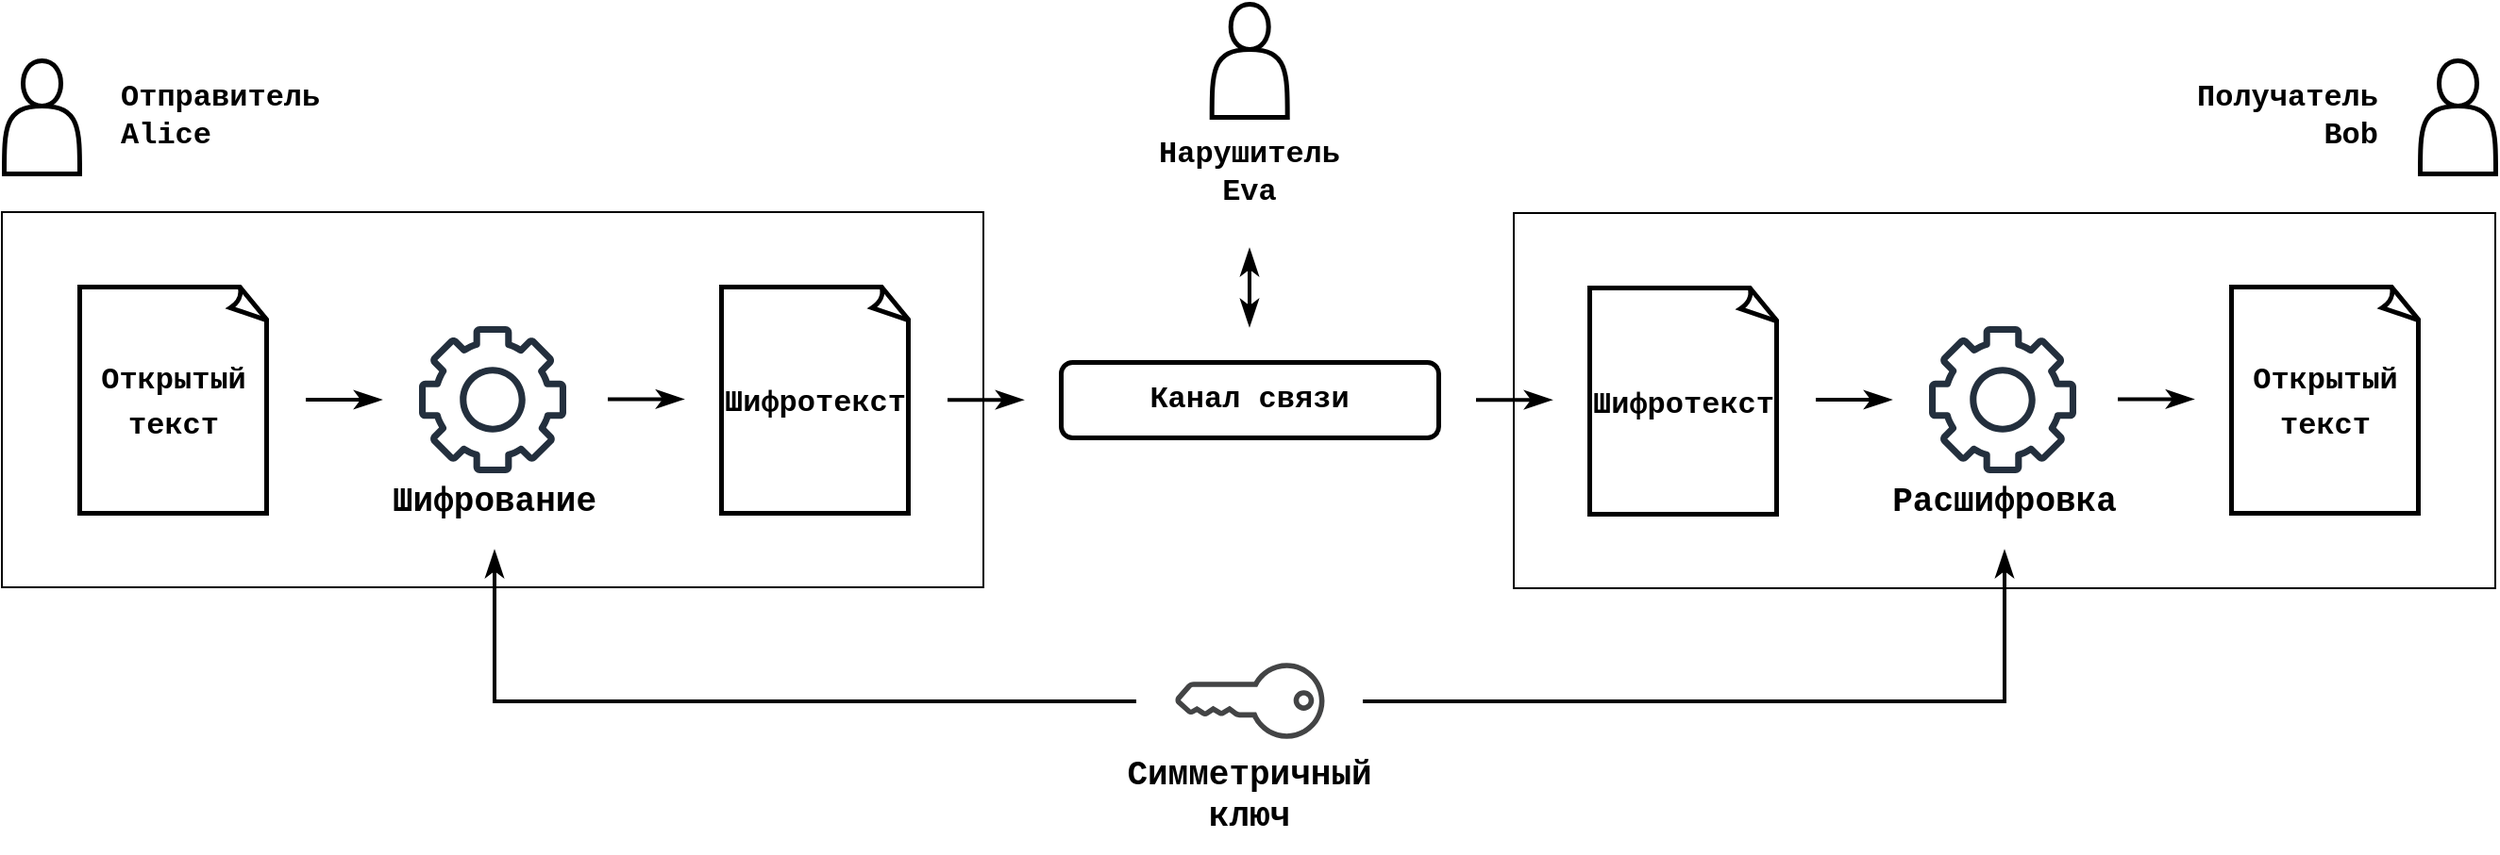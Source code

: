 <mxfile version="20.8.3" type="google" pages="3"><diagram id="cX4BAPDilXQV4gELpEj-" name="symmetric"><mxGraphModel grid="1" page="1" gridSize="10" guides="1" tooltips="1" connect="1" arrows="1" fold="1" pageScale="1" pageWidth="827" pageHeight="1169" math="0" shadow="0"><root><mxCell id="0"/><mxCell id="1" parent="0"/><mxCell id="ihvWHRBjcUYBBgkTosTD-25" value="" style="rounded=0;whiteSpace=wrap;html=1;strokeWidth=1;fontFamily=Courier New;fontSize=16;fontColor=#000000;fillColor=none;" vertex="1" parent="1"><mxGeometry x="840" y="121" width="520" height="199" as="geometry"/></mxCell><mxCell id="ihvWHRBjcUYBBgkTosTD-15" value="" style="rounded=0;whiteSpace=wrap;html=1;strokeWidth=1;fontFamily=Courier New;fontSize=16;fontColor=#000000;fillColor=none;" vertex="1" parent="1"><mxGeometry x="39" y="120.5" width="520" height="199" as="geometry"/></mxCell><mxCell id="ihvWHRBjcUYBBgkTosTD-3" value="&lt;font size=&quot;1&quot; style=&quot;&quot; color=&quot;#000000&quot;&gt;&lt;b style=&quot;font-size: 16px;&quot;&gt;Открытый текст&lt;/b&gt;&lt;/font&gt;" style="whiteSpace=wrap;html=1;shape=mxgraph.basic.document;fontFamily=Courier New;fontSize=20;fontColor=#00CCCC;align=center;strokeWidth=2.5;" vertex="1" parent="1"><mxGeometry x="80" y="160" width="100" height="120" as="geometry"/></mxCell><mxCell id="ihvWHRBjcUYBBgkTosTD-4" value="" style="sketch=0;outlineConnect=0;fontColor=#232F3E;gradientColor=none;fillColor=#232F3D;strokeColor=none;dashed=0;verticalLabelPosition=bottom;verticalAlign=top;align=center;html=1;fontSize=12;fontStyle=0;aspect=fixed;pointerEvents=1;shape=mxgraph.aws4.gear;fontFamily=Courier New;" vertex="1" parent="1"><mxGeometry x="260" y="181" width="78" height="78" as="geometry"/></mxCell><mxCell id="ihvWHRBjcUYBBgkTosTD-10" value="" style="sketch=0;pointerEvents=1;shadow=0;dashed=0;html=1;strokeColor=none;fillColor=#434445;aspect=fixed;labelPosition=center;verticalLabelPosition=bottom;verticalAlign=top;align=center;outlineConnect=0;shape=mxgraph.vvd.tenant_key;strokeWidth=2.5;fontFamily=Courier New;fontSize=18;fontColor=#000000;rotation=90;" vertex="1" parent="1"><mxGeometry x="679.85" y="340" width="40.29" height="79" as="geometry"/></mxCell><mxCell id="ihvWHRBjcUYBBgkTosTD-11" value="" style="endArrow=classicThin;html=1;rounded=0;fontFamily=Courier New;fontSize=18;fontColor=#000000;startSize=8;endSize=8;endFill=1;jumpSize=6;strokeWidth=2;" edge="1" parent="1"><mxGeometry width="50" height="50" relative="1" as="geometry"><mxPoint x="200" y="220" as="sourcePoint"/><mxPoint x="240" y="220" as="targetPoint"/></mxGeometry></mxCell><mxCell id="ihvWHRBjcUYBBgkTosTD-12" value="&lt;b&gt;Шифрование&lt;/b&gt;" style="text;html=1;strokeColor=none;fillColor=none;align=center;verticalAlign=middle;whiteSpace=wrap;rounded=0;strokeWidth=2.5;fontFamily=Courier New;fontSize=18;fontColor=#000000;" vertex="1" parent="1"><mxGeometry x="240" y="259" width="120" height="30" as="geometry"/></mxCell><mxCell id="ihvWHRBjcUYBBgkTosTD-13" value="&lt;font size=&quot;1&quot; style=&quot;&quot; color=&quot;#000000&quot;&gt;&lt;b style=&quot;font-size: 16px;&quot;&gt;Шифротекст&lt;/b&gt;&lt;/font&gt;" style="whiteSpace=wrap;html=1;shape=mxgraph.basic.document;fontFamily=Courier New;fontSize=20;fontColor=#00CCCC;align=center;strokeWidth=2.5;" vertex="1" parent="1"><mxGeometry x="420" y="160" width="100" height="120" as="geometry"/></mxCell><mxCell id="ihvWHRBjcUYBBgkTosTD-14" value="" style="endArrow=classicThin;html=1;rounded=0;fontFamily=Courier New;fontSize=18;fontColor=#000000;startSize=8;endSize=8;endFill=1;jumpSize=6;strokeWidth=2;" edge="1" parent="1"><mxGeometry width="50" height="50" relative="1" as="geometry"><mxPoint x="360" y="219.71" as="sourcePoint"/><mxPoint x="400" y="219.71" as="targetPoint"/></mxGeometry></mxCell><mxCell id="ihvWHRBjcUYBBgkTosTD-16" value="" style="shape=actor;whiteSpace=wrap;html=1;strokeWidth=2.5;fontFamily=Courier New;fontSize=16;fontColor=#000000;fillColor=none;" vertex="1" parent="1"><mxGeometry x="40" y="40" width="40" height="60" as="geometry"/></mxCell><mxCell id="ihvWHRBjcUYBBgkTosTD-17" value="&lt;b&gt;Канал связи&lt;/b&gt;" style="rounded=1;whiteSpace=wrap;html=1;strokeWidth=2.5;fontFamily=Courier New;fontSize=16;fontColor=#000000;fillColor=none;" vertex="1" parent="1"><mxGeometry x="600" y="200" width="200" height="40" as="geometry"/></mxCell><mxCell id="ihvWHRBjcUYBBgkTosTD-18" value="&lt;b&gt;Отправитель&lt;br&gt;Alice&lt;/b&gt;" style="text;html=1;strokeColor=none;fillColor=none;align=left;verticalAlign=middle;whiteSpace=wrap;rounded=0;strokeWidth=2.5;fontFamily=Courier New;fontSize=16;fontColor=#000000;" vertex="1" parent="1"><mxGeometry x="100" y="40" width="140" height="60" as="geometry"/></mxCell><mxCell id="ihvWHRBjcUYBBgkTosTD-19" value="&lt;font size=&quot;1&quot; style=&quot;&quot; color=&quot;#000000&quot;&gt;&lt;b style=&quot;font-size: 16px;&quot;&gt;Открытый текст&lt;/b&gt;&lt;/font&gt;" style="whiteSpace=wrap;html=1;shape=mxgraph.basic.document;fontFamily=Courier New;fontSize=20;fontColor=#00CCCC;align=center;strokeWidth=2.5;" vertex="1" parent="1"><mxGeometry x="1220" y="160" width="100" height="120" as="geometry"/></mxCell><mxCell id="ihvWHRBjcUYBBgkTosTD-20" value="" style="sketch=0;outlineConnect=0;fontColor=#232F3E;gradientColor=none;fillColor=#232F3D;strokeColor=none;dashed=0;verticalLabelPosition=bottom;verticalAlign=top;align=center;html=1;fontSize=12;fontStyle=0;aspect=fixed;pointerEvents=1;shape=mxgraph.aws4.gear;fontFamily=Courier New;" vertex="1" parent="1"><mxGeometry x="1060" y="181" width="78" height="78" as="geometry"/></mxCell><mxCell id="ihvWHRBjcUYBBgkTosTD-21" value="" style="endArrow=classicThin;html=1;rounded=0;fontFamily=Courier New;fontSize=18;fontColor=#000000;startSize=8;endSize=8;endFill=1;jumpSize=6;strokeWidth=2;" edge="1" parent="1"><mxGeometry width="50" height="50" relative="1" as="geometry"><mxPoint x="1000" y="220" as="sourcePoint"/><mxPoint x="1040" y="220" as="targetPoint"/></mxGeometry></mxCell><mxCell id="ihvWHRBjcUYBBgkTosTD-22" value="&lt;b&gt;Расшифровка&lt;/b&gt;" style="text;html=1;strokeColor=none;fillColor=none;align=center;verticalAlign=middle;whiteSpace=wrap;rounded=0;strokeWidth=2.5;fontFamily=Courier New;fontSize=18;fontColor=#000000;" vertex="1" parent="1"><mxGeometry x="1040" y="259" width="120" height="30" as="geometry"/></mxCell><mxCell id="ihvWHRBjcUYBBgkTosTD-23" value="&lt;font size=&quot;1&quot; style=&quot;&quot; color=&quot;#000000&quot;&gt;&lt;b style=&quot;font-size: 16px;&quot;&gt;Шифротекст&lt;/b&gt;&lt;/font&gt;" style="whiteSpace=wrap;html=1;shape=mxgraph.basic.document;fontFamily=Courier New;fontSize=20;fontColor=#00CCCC;align=center;strokeWidth=2.5;" vertex="1" parent="1"><mxGeometry x="880" y="160.5" width="100" height="120" as="geometry"/></mxCell><mxCell id="ihvWHRBjcUYBBgkTosTD-24" value="" style="endArrow=classicThin;html=1;rounded=0;fontFamily=Courier New;fontSize=18;fontColor=#000000;startSize=8;endSize=8;endFill=1;jumpSize=6;strokeWidth=2;" edge="1" parent="1"><mxGeometry width="50" height="50" relative="1" as="geometry"><mxPoint x="1160" y="219.71" as="sourcePoint"/><mxPoint x="1200" y="219.71" as="targetPoint"/></mxGeometry></mxCell><mxCell id="ihvWHRBjcUYBBgkTosTD-26" value="" style="shape=actor;whiteSpace=wrap;html=1;strokeWidth=2.5;fontFamily=Courier New;fontSize=16;fontColor=#000000;fillColor=none;" vertex="1" parent="1"><mxGeometry x="1320" y="40" width="40" height="60" as="geometry"/></mxCell><mxCell id="ihvWHRBjcUYBBgkTosTD-27" value="&lt;b&gt;Получатель &lt;br&gt;Bob&lt;/b&gt;" style="text;html=1;strokeColor=none;fillColor=none;align=right;verticalAlign=middle;whiteSpace=wrap;rounded=0;strokeWidth=2.5;fontFamily=Courier New;fontSize=16;fontColor=#000000;" vertex="1" parent="1"><mxGeometry x="1160" y="40" width="140" height="60" as="geometry"/></mxCell><mxCell id="ihvWHRBjcUYBBgkTosTD-28" value="" style="endArrow=classicThin;html=1;rounded=0;fontFamily=Courier New;fontSize=18;fontColor=#000000;startSize=8;endSize=8;endFill=1;jumpSize=6;strokeWidth=2;" edge="1" parent="1"><mxGeometry width="50" height="50" relative="1" as="geometry"><mxPoint x="540" y="220.08" as="sourcePoint"/><mxPoint x="580" y="220.08" as="targetPoint"/></mxGeometry></mxCell><mxCell id="ihvWHRBjcUYBBgkTosTD-29" value="" style="endArrow=classicThin;html=1;rounded=0;fontFamily=Courier New;fontSize=18;fontColor=#000000;startSize=8;endSize=8;endFill=1;jumpSize=6;strokeWidth=2;" edge="1" parent="1"><mxGeometry width="50" height="50" relative="1" as="geometry"><mxPoint x="820" y="220.08" as="sourcePoint"/><mxPoint x="860" y="220.08" as="targetPoint"/></mxGeometry></mxCell><mxCell id="ihvWHRBjcUYBBgkTosTD-31" value="" style="endArrow=classicThin;html=1;rounded=0;fontFamily=Courier New;fontSize=18;fontColor=#000000;startSize=8;endSize=8;endFill=1;jumpSize=6;strokeWidth=2;" edge="1" parent="1"><mxGeometry width="50" height="50" relative="1" as="geometry"><mxPoint x="640" y="380" as="sourcePoint"/><mxPoint x="300" y="300" as="targetPoint"/><Array as="points"><mxPoint x="300" y="380"/></Array></mxGeometry></mxCell><mxCell id="ihvWHRBjcUYBBgkTosTD-32" value="" style="endArrow=classicThin;html=1;rounded=0;fontFamily=Courier New;fontSize=18;fontColor=#000000;startSize=8;endSize=8;endFill=1;jumpSize=6;strokeWidth=2;" edge="1" parent="1"><mxGeometry width="50" height="50" relative="1" as="geometry"><mxPoint x="760" y="380" as="sourcePoint"/><mxPoint x="1100" y="300" as="targetPoint"/><Array as="points"><mxPoint x="1100" y="380"/></Array></mxGeometry></mxCell><mxCell id="ihvWHRBjcUYBBgkTosTD-33" value="&lt;b&gt;Симметричный&lt;br&gt;ключ&lt;/b&gt;" style="text;html=1;strokeColor=none;fillColor=none;align=center;verticalAlign=middle;whiteSpace=wrap;rounded=0;strokeWidth=2.5;fontFamily=Courier New;fontSize=18;fontColor=#000000;" vertex="1" parent="1"><mxGeometry x="600" y="400" width="200" height="60" as="geometry"/></mxCell><mxCell id="ihvWHRBjcUYBBgkTosTD-34" value="" style="shape=actor;whiteSpace=wrap;html=1;strokeWidth=2.5;fontFamily=Courier New;fontSize=16;fontColor=#000000;fillColor=none;" vertex="1" parent="1"><mxGeometry x="679.84" y="10" width="40" height="60" as="geometry"/></mxCell><mxCell id="ihvWHRBjcUYBBgkTosTD-35" value="&lt;b&gt;Нарушитель&lt;br&gt;Eva&lt;/b&gt;" style="text;html=1;strokeColor=none;fillColor=none;align=center;verticalAlign=middle;whiteSpace=wrap;rounded=0;strokeWidth=2.5;fontFamily=Courier New;fontSize=16;fontColor=#000000;" vertex="1" parent="1"><mxGeometry x="629.99" y="70" width="140" height="60" as="geometry"/></mxCell><mxCell id="ihvWHRBjcUYBBgkTosTD-37" value="" style="endArrow=classicThin;html=1;rounded=0;fontFamily=Courier New;fontSize=18;fontColor=#000000;startSize=8;endSize=8;endFill=1;jumpSize=6;strokeWidth=2;startArrow=classicThin;startFill=1;" edge="1" parent="1"><mxGeometry width="50" height="50" relative="1" as="geometry"><mxPoint x="700" y="140" as="sourcePoint"/><mxPoint x="700" y="181.0" as="targetPoint"/></mxGeometry></mxCell></root></mxGraphModel></diagram><diagram id="E0H0qLI_WR-jCP9xirDL" name="asymmetric"><mxGraphModel grid="1" page="1" gridSize="10" guides="1" tooltips="1" connect="1" arrows="1" fold="1" pageScale="1" pageWidth="827" pageHeight="1169" math="0" shadow="0"><root><mxCell id="0"/><mxCell id="1" parent="0"/><mxCell id="h3ULBqER_q7AcvaWKlfU-1" value="" style="rounded=0;whiteSpace=wrap;html=1;strokeWidth=1;fontFamily=Courier New;fontSize=16;fontColor=#000000;fillColor=none;" vertex="1" parent="1"><mxGeometry x="840" y="121" width="520" height="359" as="geometry"/></mxCell><mxCell id="h3ULBqER_q7AcvaWKlfU-2" value="" style="rounded=0;whiteSpace=wrap;html=1;strokeWidth=1;fontFamily=Courier New;fontSize=16;fontColor=#000000;fillColor=none;" vertex="1" parent="1"><mxGeometry x="39" y="120.5" width="520" height="359.5" as="geometry"/></mxCell><mxCell id="h3ULBqER_q7AcvaWKlfU-3" value="&lt;font size=&quot;1&quot; style=&quot;&quot; color=&quot;#000000&quot;&gt;&lt;b style=&quot;font-size: 16px;&quot;&gt;Открытый текст&lt;/b&gt;&lt;/font&gt;" style="whiteSpace=wrap;html=1;shape=mxgraph.basic.document;fontFamily=Courier New;fontSize=20;fontColor=#00CCCC;align=center;strokeWidth=2.5;" vertex="1" parent="1"><mxGeometry x="80" y="160" width="100" height="120" as="geometry"/></mxCell><mxCell id="h3ULBqER_q7AcvaWKlfU-4" value="" style="sketch=0;outlineConnect=0;fontColor=#232F3E;gradientColor=none;fillColor=#232F3D;strokeColor=none;dashed=0;verticalLabelPosition=bottom;verticalAlign=top;align=center;html=1;fontSize=12;fontStyle=0;aspect=fixed;pointerEvents=1;shape=mxgraph.aws4.gear;fontFamily=Courier New;" vertex="1" parent="1"><mxGeometry x="260" y="181" width="78" height="78" as="geometry"/></mxCell><mxCell id="h3ULBqER_q7AcvaWKlfU-5" value="" style="sketch=0;pointerEvents=1;shadow=0;dashed=0;html=1;strokeColor=none;fillColor=#00CC00;aspect=fixed;labelPosition=center;verticalLabelPosition=bottom;verticalAlign=top;align=center;outlineConnect=0;shape=mxgraph.vvd.tenant_key;strokeWidth=2.5;fontFamily=Courier New;fontSize=18;fontColor=#000000;rotation=90;" vertex="1" parent="1"><mxGeometry x="1078.85" y="340.5" width="40.29" height="79" as="geometry"/></mxCell><mxCell id="h3ULBqER_q7AcvaWKlfU-6" value="" style="endArrow=classicThin;html=1;rounded=0;fontFamily=Courier New;fontSize=18;fontColor=#000000;startSize=8;endSize=8;endFill=1;jumpSize=6;strokeWidth=2;" edge="1" parent="1"><mxGeometry width="50" height="50" relative="1" as="geometry"><mxPoint x="200" y="220" as="sourcePoint"/><mxPoint x="240" y="220" as="targetPoint"/></mxGeometry></mxCell><mxCell id="h3ULBqER_q7AcvaWKlfU-7" value="&lt;b&gt;Шифрование&lt;/b&gt;" style="text;html=1;strokeColor=none;fillColor=none;align=center;verticalAlign=middle;whiteSpace=wrap;rounded=0;strokeWidth=2.5;fontFamily=Courier New;fontSize=18;fontColor=#000000;" vertex="1" parent="1"><mxGeometry x="240" y="259" width="120" height="30" as="geometry"/></mxCell><mxCell id="h3ULBqER_q7AcvaWKlfU-8" value="&lt;font size=&quot;1&quot; style=&quot;&quot; color=&quot;#000000&quot;&gt;&lt;b style=&quot;font-size: 16px;&quot;&gt;Шифротекст&lt;/b&gt;&lt;/font&gt;" style="whiteSpace=wrap;html=1;shape=mxgraph.basic.document;fontFamily=Courier New;fontSize=20;fontColor=#00CCCC;align=center;strokeWidth=2.5;" vertex="1" parent="1"><mxGeometry x="420" y="160" width="100" height="120" as="geometry"/></mxCell><mxCell id="h3ULBqER_q7AcvaWKlfU-9" value="" style="endArrow=classicThin;html=1;rounded=0;fontFamily=Courier New;fontSize=18;fontColor=#000000;startSize=8;endSize=8;endFill=1;jumpSize=6;strokeWidth=2;" edge="1" parent="1"><mxGeometry width="50" height="50" relative="1" as="geometry"><mxPoint x="360" y="219.71" as="sourcePoint"/><mxPoint x="400" y="219.71" as="targetPoint"/></mxGeometry></mxCell><mxCell id="h3ULBqER_q7AcvaWKlfU-10" value="" style="shape=actor;whiteSpace=wrap;html=1;strokeWidth=2.5;fontFamily=Courier New;fontSize=16;fontColor=#000000;fillColor=none;" vertex="1" parent="1"><mxGeometry x="40" y="40" width="40" height="60" as="geometry"/></mxCell><mxCell id="h3ULBqER_q7AcvaWKlfU-11" value="&lt;b&gt;Канал связи&lt;/b&gt;" style="rounded=1;whiteSpace=wrap;html=1;strokeWidth=2.5;fontFamily=Courier New;fontSize=16;fontColor=#000000;fillColor=none;" vertex="1" parent="1"><mxGeometry x="600" y="200" width="200" height="40" as="geometry"/></mxCell><mxCell id="h3ULBqER_q7AcvaWKlfU-12" value="&lt;b&gt;Отправитель&lt;br&gt;Alice&lt;/b&gt;" style="text;html=1;strokeColor=none;fillColor=none;align=left;verticalAlign=middle;whiteSpace=wrap;rounded=0;strokeWidth=2.5;fontFamily=Courier New;fontSize=16;fontColor=#000000;" vertex="1" parent="1"><mxGeometry x="100" y="40" width="140" height="60" as="geometry"/></mxCell><mxCell id="h3ULBqER_q7AcvaWKlfU-13" value="&lt;font size=&quot;1&quot; style=&quot;&quot; color=&quot;#000000&quot;&gt;&lt;b style=&quot;font-size: 16px;&quot;&gt;Открытый текст&lt;/b&gt;&lt;/font&gt;" style="whiteSpace=wrap;html=1;shape=mxgraph.basic.document;fontFamily=Courier New;fontSize=20;fontColor=#00CCCC;align=center;strokeWidth=2.5;" vertex="1" parent="1"><mxGeometry x="1220" y="160" width="100" height="120" as="geometry"/></mxCell><mxCell id="h3ULBqER_q7AcvaWKlfU-14" value="" style="sketch=0;outlineConnect=0;fontColor=#232F3E;gradientColor=none;fillColor=#232F3D;strokeColor=none;dashed=0;verticalLabelPosition=bottom;verticalAlign=top;align=center;html=1;fontSize=12;fontStyle=0;aspect=fixed;pointerEvents=1;shape=mxgraph.aws4.gear;fontFamily=Courier New;" vertex="1" parent="1"><mxGeometry x="1060" y="181" width="78" height="78" as="geometry"/></mxCell><mxCell id="h3ULBqER_q7AcvaWKlfU-15" value="" style="endArrow=classicThin;html=1;rounded=0;fontFamily=Courier New;fontSize=18;fontColor=#000000;startSize=8;endSize=8;endFill=1;jumpSize=6;strokeWidth=2;" edge="1" parent="1"><mxGeometry width="50" height="50" relative="1" as="geometry"><mxPoint x="1000" y="220" as="sourcePoint"/><mxPoint x="1040" y="220" as="targetPoint"/></mxGeometry></mxCell><mxCell id="h3ULBqER_q7AcvaWKlfU-16" value="&lt;b&gt;Расшифровка&lt;/b&gt;" style="text;html=1;strokeColor=none;fillColor=none;align=center;verticalAlign=middle;whiteSpace=wrap;rounded=0;strokeWidth=2.5;fontFamily=Courier New;fontSize=18;fontColor=#000000;" vertex="1" parent="1"><mxGeometry x="1040" y="259" width="120" height="30" as="geometry"/></mxCell><mxCell id="h3ULBqER_q7AcvaWKlfU-17" value="&lt;font size=&quot;1&quot; style=&quot;&quot; color=&quot;#000000&quot;&gt;&lt;b style=&quot;font-size: 16px;&quot;&gt;Шифротекст&lt;/b&gt;&lt;/font&gt;" style="whiteSpace=wrap;html=1;shape=mxgraph.basic.document;fontFamily=Courier New;fontSize=20;fontColor=#00CCCC;align=center;strokeWidth=2.5;" vertex="1" parent="1"><mxGeometry x="880" y="160.5" width="100" height="120" as="geometry"/></mxCell><mxCell id="h3ULBqER_q7AcvaWKlfU-18" value="" style="endArrow=classicThin;html=1;rounded=0;fontFamily=Courier New;fontSize=18;fontColor=#000000;startSize=8;endSize=8;endFill=1;jumpSize=6;strokeWidth=2;" edge="1" parent="1"><mxGeometry width="50" height="50" relative="1" as="geometry"><mxPoint x="1160" y="219.71" as="sourcePoint"/><mxPoint x="1200" y="219.71" as="targetPoint"/></mxGeometry></mxCell><mxCell id="h3ULBqER_q7AcvaWKlfU-19" value="" style="shape=actor;whiteSpace=wrap;html=1;strokeWidth=2.5;fontFamily=Courier New;fontSize=16;fontColor=#000000;fillColor=none;" vertex="1" parent="1"><mxGeometry x="1320" y="40" width="40" height="60" as="geometry"/></mxCell><mxCell id="h3ULBqER_q7AcvaWKlfU-20" value="&lt;b&gt;Получатель &lt;br&gt;Bob&lt;/b&gt;" style="text;html=1;strokeColor=none;fillColor=none;align=right;verticalAlign=middle;whiteSpace=wrap;rounded=0;strokeWidth=2.5;fontFamily=Courier New;fontSize=16;fontColor=#000000;" vertex="1" parent="1"><mxGeometry x="1160" y="40" width="140" height="60" as="geometry"/></mxCell><mxCell id="h3ULBqER_q7AcvaWKlfU-21" value="" style="endArrow=classicThin;html=1;rounded=0;fontFamily=Courier New;fontSize=18;fontColor=#000000;startSize=8;endSize=8;endFill=1;jumpSize=6;strokeWidth=2;" edge="1" parent="1"><mxGeometry width="50" height="50" relative="1" as="geometry"><mxPoint x="540" y="220.08" as="sourcePoint"/><mxPoint x="580" y="220.08" as="targetPoint"/></mxGeometry></mxCell><mxCell id="h3ULBqER_q7AcvaWKlfU-22" value="" style="endArrow=classicThin;html=1;rounded=0;fontFamily=Courier New;fontSize=18;fontColor=#000000;startSize=8;endSize=8;endFill=1;jumpSize=6;strokeWidth=2;" edge="1" parent="1"><mxGeometry width="50" height="50" relative="1" as="geometry"><mxPoint x="820" y="220.08" as="sourcePoint"/><mxPoint x="860" y="220.08" as="targetPoint"/></mxGeometry></mxCell><mxCell id="h3ULBqER_q7AcvaWKlfU-23" value="" style="endArrow=classicThin;html=1;rounded=0;fontFamily=Courier New;fontSize=18;fontColor=#000000;startSize=8;endSize=8;endFill=1;jumpSize=6;strokeWidth=2;" edge="1" parent="1"><mxGeometry width="50" height="50" relative="1" as="geometry"><mxPoint x="920" y="380" as="sourcePoint"/><mxPoint x="300" y="300" as="targetPoint"/><Array as="points"><mxPoint x="300" y="380"/></Array></mxGeometry></mxCell><mxCell id="h3ULBqER_q7AcvaWKlfU-25" value="&lt;b&gt;Закрытый&lt;br&gt;ключ&lt;/b&gt;" style="text;html=1;strokeColor=none;fillColor=none;align=center;verticalAlign=middle;whiteSpace=wrap;rounded=0;strokeWidth=2.5;fontFamily=Courier New;fontSize=18;fontColor=#000000;" vertex="1" parent="1"><mxGeometry x="1040" y="400.5" width="120" height="60" as="geometry"/></mxCell><mxCell id="h3ULBqER_q7AcvaWKlfU-26" value="" style="shape=actor;whiteSpace=wrap;html=1;strokeWidth=2.5;fontFamily=Courier New;fontSize=16;fontColor=#000000;fillColor=none;" vertex="1" parent="1"><mxGeometry x="679.84" y="10" width="40" height="60" as="geometry"/></mxCell><mxCell id="h3ULBqER_q7AcvaWKlfU-27" value="&lt;b&gt;Нарушитель&lt;br&gt;Eva&lt;/b&gt;" style="text;html=1;strokeColor=none;fillColor=none;align=center;verticalAlign=middle;whiteSpace=wrap;rounded=0;strokeWidth=2.5;fontFamily=Courier New;fontSize=16;fontColor=#000000;" vertex="1" parent="1"><mxGeometry x="629.99" y="70" width="140" height="60" as="geometry"/></mxCell><mxCell id="h3ULBqER_q7AcvaWKlfU-28" value="" style="endArrow=classicThin;html=1;rounded=0;fontFamily=Courier New;fontSize=18;fontColor=#000000;startSize=8;endSize=8;endFill=1;jumpSize=6;strokeWidth=2;startArrow=classicThin;startFill=1;" edge="1" parent="1"><mxGeometry width="50" height="50" relative="1" as="geometry"><mxPoint x="700" y="140" as="sourcePoint"/><mxPoint x="700" y="181" as="targetPoint"/></mxGeometry></mxCell><mxCell id="h3ULBqER_q7AcvaWKlfU-29" value="" style="endArrow=classicThin;html=1;rounded=0;fontFamily=Courier New;fontSize=18;fontColor=#000000;startSize=8;endSize=8;endFill=1;jumpSize=6;strokeWidth=2;" edge="1" parent="1"><mxGeometry width="50" height="50" relative="1" as="geometry"><mxPoint x="1099.66" y="340.5" as="sourcePoint"/><mxPoint x="1099.66" y="300.5" as="targetPoint"/></mxGeometry></mxCell><mxCell id="h3ULBqER_q7AcvaWKlfU-32" value="" style="sketch=0;pointerEvents=1;shadow=0;dashed=0;html=1;strokeColor=none;fillColor=#FF0000;aspect=fixed;labelPosition=center;verticalLabelPosition=bottom;verticalAlign=top;align=center;outlineConnect=0;shape=mxgraph.vvd.tenant_key;strokeWidth=2.5;fontFamily=Courier New;fontSize=18;fontColor=#000000;rotation=90;" vertex="1" parent="1"><mxGeometry x="959.86" y="340.5" width="40.29" height="79" as="geometry"/></mxCell><mxCell id="h3ULBqER_q7AcvaWKlfU-33" value="&lt;b&gt;Открытый&lt;br&gt;ключ&lt;/b&gt;" style="text;html=1;strokeColor=none;fillColor=none;align=center;verticalAlign=middle;whiteSpace=wrap;rounded=0;strokeWidth=2.5;fontFamily=Courier New;fontSize=18;fontColor=#000000;" vertex="1" parent="1"><mxGeometry x="920" y="400.5" width="120" height="60" as="geometry"/></mxCell></root></mxGraphModel></diagram><diagram id="PUr1R9W7f1hkMOz67k7M" name="hash"><mxGraphModel grid="1" page="1" gridSize="10" guides="1" tooltips="1" connect="1" arrows="1" fold="1" pageScale="1" pageWidth="827" pageHeight="1169" math="0" shadow="0"><root><mxCell id="0"/><mxCell id="1" parent="0"/><mxCell id="M4SURATWomAO4DYP77dz-2" value="" style="rounded=0;whiteSpace=wrap;html=1;strokeWidth=1;fontFamily=Courier New;fontSize=16;fontColor=#000000;fillColor=none;" vertex="1" parent="1"><mxGeometry x="39" y="120.5" width="521" height="519.5" as="geometry"/></mxCell><mxCell id="M4SURATWomAO4DYP77dz-1" value="" style="rounded=0;whiteSpace=wrap;html=1;strokeWidth=1;fontFamily=Courier New;fontSize=16;fontColor=#000000;fillColor=none;" vertex="1" parent="1"><mxGeometry x="840" y="120.5" width="520" height="519.5" as="geometry"/></mxCell><mxCell id="M4SURATWomAO4DYP77dz-3" value="&lt;font size=&quot;1&quot; style=&quot;&quot; color=&quot;#000000&quot;&gt;&lt;b style=&quot;font-size: 16px;&quot;&gt;Сообщение&lt;/b&gt;&lt;/font&gt;" style="whiteSpace=wrap;html=1;shape=mxgraph.basic.document;fontFamily=Courier New;fontSize=20;fontColor=#00CCCC;align=center;strokeWidth=2.5;" vertex="1" parent="1"><mxGeometry x="80" y="160" width="100" height="120" as="geometry"/></mxCell><mxCell id="M4SURATWomAO4DYP77dz-4" value="" style="sketch=0;outlineConnect=0;fontColor=#232F3E;gradientColor=none;fillColor=#232F3D;strokeColor=none;dashed=0;verticalLabelPosition=bottom;verticalAlign=top;align=center;html=1;fontSize=12;fontStyle=0;aspect=fixed;pointerEvents=1;shape=mxgraph.aws4.gear;fontFamily=Courier New;" vertex="1" parent="1"><mxGeometry x="91" y="360" width="78" height="78" as="geometry"/></mxCell><mxCell id="M4SURATWomAO4DYP77dz-6" value="" style="endArrow=classicThin;html=1;rounded=0;fontFamily=Courier New;fontSize=18;fontColor=#000000;startSize=8;endSize=8;endFill=1;jumpSize=6;strokeWidth=2;" edge="1" parent="1"><mxGeometry width="50" height="50" relative="1" as="geometry"><mxPoint x="129.76" y="300.5" as="sourcePoint"/><mxPoint x="129.76" y="339.5" as="targetPoint"/></mxGeometry></mxCell><mxCell id="M4SURATWomAO4DYP77dz-7" value="&lt;b&gt;Хэширование&lt;/b&gt;" style="text;html=1;strokeColor=none;fillColor=none;align=center;verticalAlign=middle;whiteSpace=wrap;rounded=0;strokeWidth=2.5;fontFamily=Courier New;fontSize=18;fontColor=#000000;" vertex="1" parent="1"><mxGeometry x="70" y="438" width="120" height="30" as="geometry"/></mxCell><mxCell id="M4SURATWomAO4DYP77dz-9" value="" style="endArrow=classicThin;html=1;rounded=0;fontFamily=Courier New;fontSize=18;fontColor=#000000;startSize=8;endSize=8;endFill=1;jumpSize=6;strokeWidth=2;" edge="1" parent="1"><mxGeometry width="50" height="50" relative="1" as="geometry"><mxPoint x="200" y="220.16" as="sourcePoint"/><mxPoint x="580" y="220" as="targetPoint"/></mxGeometry></mxCell><mxCell id="M4SURATWomAO4DYP77dz-10" value="" style="shape=actor;whiteSpace=wrap;html=1;strokeWidth=2.5;fontFamily=Courier New;fontSize=16;fontColor=#000000;fillColor=none;" vertex="1" parent="1"><mxGeometry x="40" y="40" width="40" height="60" as="geometry"/></mxCell><mxCell id="M4SURATWomAO4DYP77dz-11" value="&lt;b&gt;Канал связи&lt;/b&gt;" style="rounded=1;whiteSpace=wrap;html=1;strokeWidth=2.5;fontFamily=Courier New;fontSize=16;fontColor=#000000;fillColor=none;" vertex="1" parent="1"><mxGeometry x="600" y="200" width="200" height="40" as="geometry"/></mxCell><mxCell id="M4SURATWomAO4DYP77dz-12" value="&lt;b&gt;Отправитель&lt;br&gt;Alice&lt;/b&gt;" style="text;html=1;strokeColor=none;fillColor=none;align=left;verticalAlign=middle;whiteSpace=wrap;rounded=0;strokeWidth=2.5;fontFamily=Courier New;fontSize=16;fontColor=#000000;" vertex="1" parent="1"><mxGeometry x="100" y="40" width="140" height="60" as="geometry"/></mxCell><mxCell id="M4SURATWomAO4DYP77dz-19" value="" style="shape=actor;whiteSpace=wrap;html=1;strokeWidth=2.5;fontFamily=Courier New;fontSize=16;fontColor=#000000;fillColor=none;" vertex="1" parent="1"><mxGeometry x="1320" y="40" width="40" height="60" as="geometry"/></mxCell><mxCell id="M4SURATWomAO4DYP77dz-20" value="&lt;b&gt;Получатель &lt;br&gt;Bob&lt;/b&gt;" style="text;html=1;strokeColor=none;fillColor=none;align=right;verticalAlign=middle;whiteSpace=wrap;rounded=0;strokeWidth=2.5;fontFamily=Courier New;fontSize=16;fontColor=#000000;" vertex="1" parent="1"><mxGeometry x="1160" y="40" width="140" height="60" as="geometry"/></mxCell><mxCell id="M4SURATWomAO4DYP77dz-22" value="" style="endArrow=classicThin;html=1;rounded=0;fontFamily=Courier New;fontSize=18;fontColor=#000000;startSize=8;endSize=8;endFill=1;jumpSize=6;strokeWidth=2;" edge="1" parent="1"><mxGeometry width="50" height="50" relative="1" as="geometry"><mxPoint x="820" y="220.08" as="sourcePoint"/><mxPoint x="860" y="220.08" as="targetPoint"/></mxGeometry></mxCell><mxCell id="M4SURATWomAO4DYP77dz-25" value="" style="shape=actor;whiteSpace=wrap;html=1;strokeWidth=2.5;fontFamily=Courier New;fontSize=16;fontColor=#000000;fillColor=none;" vertex="1" parent="1"><mxGeometry x="679.84" y="10" width="40" height="60" as="geometry"/></mxCell><mxCell id="M4SURATWomAO4DYP77dz-26" value="&lt;b&gt;Нарушитель&lt;br&gt;Eva&lt;/b&gt;" style="text;html=1;strokeColor=none;fillColor=none;align=center;verticalAlign=middle;whiteSpace=wrap;rounded=0;strokeWidth=2.5;fontFamily=Courier New;fontSize=16;fontColor=#000000;" vertex="1" parent="1"><mxGeometry x="629.99" y="70" width="140" height="60" as="geometry"/></mxCell><mxCell id="M4SURATWomAO4DYP77dz-27" value="" style="endArrow=classicThin;html=1;rounded=0;fontFamily=Courier New;fontSize=18;fontColor=#000000;startSize=8;endSize=8;endFill=1;jumpSize=6;strokeWidth=2;startArrow=classicThin;startFill=1;" edge="1" parent="1"><mxGeometry width="50" height="50" relative="1" as="geometry"><mxPoint x="700" y="140.0" as="sourcePoint"/><mxPoint x="700" y="181" as="targetPoint"/></mxGeometry></mxCell><mxCell id="M4SURATWomAO4DYP77dz-31" value="" style="endArrow=classicThin;html=1;rounded=0;fontFamily=Courier New;fontSize=18;fontColor=#000000;startSize=8;endSize=8;endFill=1;jumpSize=6;strokeWidth=2;" edge="1" parent="1"><mxGeometry width="50" height="50" relative="1" as="geometry"><mxPoint x="190" y="398.8" as="sourcePoint"/><mxPoint x="230" y="398.8" as="targetPoint"/></mxGeometry></mxCell><mxCell id="M4SURATWomAO4DYP77dz-33" value="&lt;font size=&quot;1&quot; face=&quot;Courier New&quot;&gt;&lt;b style=&quot;font-size: 16px;&quot;&gt;Хэш-код&lt;/b&gt;&lt;/font&gt;" style="rounded=1;whiteSpace=wrap;html=1;fillColor=none;strokeWidth=2.5;strokeColor=#FF0000;arcSize=50;" vertex="1" parent="1"><mxGeometry x="250" y="369.5" width="100" height="60" as="geometry"/></mxCell><mxCell id="bEWeXbGQtpQkrwRtZOq4-3" value="&lt;font size=&quot;1&quot; style=&quot;&quot; color=&quot;#000000&quot;&gt;&lt;b style=&quot;font-size: 16px;&quot;&gt;Сообщение&lt;/b&gt;&lt;/font&gt;" style="whiteSpace=wrap;html=1;shape=mxgraph.basic.document;fontFamily=Courier New;fontSize=20;fontColor=#00CCCC;align=center;strokeWidth=2.5;" vertex="1" parent="1"><mxGeometry x="880" y="160" width="100" height="120" as="geometry"/></mxCell><mxCell id="bEWeXbGQtpQkrwRtZOq4-4" value="" style="sketch=0;outlineConnect=0;fontColor=#232F3E;gradientColor=none;fillColor=#232F3D;strokeColor=none;dashed=0;verticalLabelPosition=bottom;verticalAlign=top;align=center;html=1;fontSize=12;fontStyle=0;aspect=fixed;pointerEvents=1;shape=mxgraph.aws4.gear;fontFamily=Courier New;" vertex="1" parent="1"><mxGeometry x="1061" y="180" width="78" height="78" as="geometry"/></mxCell><mxCell id="bEWeXbGQtpQkrwRtZOq4-5" value="" style="endArrow=classicThin;html=1;rounded=0;fontFamily=Courier New;fontSize=18;fontColor=#000000;startSize=8;endSize=8;endFill=1;jumpSize=6;strokeWidth=2;" edge="1" parent="1"><mxGeometry width="50" height="50" relative="1" as="geometry"><mxPoint x="1269.72" y="270.0" as="sourcePoint"/><mxPoint x="1160" y="400" as="targetPoint"/><Array as="points"><mxPoint x="1270" y="400"/></Array></mxGeometry></mxCell><mxCell id="bEWeXbGQtpQkrwRtZOq4-6" value="&lt;b&gt;Хэширование&lt;/b&gt;" style="text;html=1;strokeColor=none;fillColor=none;align=center;verticalAlign=middle;whiteSpace=wrap;rounded=0;strokeWidth=2.5;fontFamily=Courier New;fontSize=18;fontColor=#000000;" vertex="1" parent="1"><mxGeometry x="1040" y="258" width="120" height="30" as="geometry"/></mxCell><mxCell id="bEWeXbGQtpQkrwRtZOq4-7" value="" style="endArrow=classicThin;html=1;rounded=0;fontFamily=Courier New;fontSize=18;fontColor=#000000;startSize=8;endSize=8;endFill=1;jumpSize=6;strokeWidth=2;" edge="1" parent="1"><mxGeometry width="50" height="50" relative="1" as="geometry"><mxPoint x="1000" y="220.14" as="sourcePoint"/><mxPoint x="1040" y="219.67" as="targetPoint"/></mxGeometry></mxCell><mxCell id="bEWeXbGQtpQkrwRtZOq4-9" value="&lt;font size=&quot;1&quot; face=&quot;Courier New&quot;&gt;&lt;b style=&quot;font-size: 16px;&quot;&gt;Хэш-код&lt;/b&gt;&lt;/font&gt;" style="rounded=1;whiteSpace=wrap;html=1;fillColor=none;strokeWidth=2.5;strokeColor=#0000FF;arcSize=50;" vertex="1" parent="1"><mxGeometry x="1220" y="190" width="100" height="60" as="geometry"/></mxCell><mxCell id="c2HILwXUwwQchBNX2DAc-1" value="" style="endArrow=classicThin;html=1;rounded=0;fontFamily=Courier New;fontSize=18;fontColor=#000000;startSize=8;endSize=8;endFill=1;jumpSize=6;strokeWidth=2;" edge="1" parent="1"><mxGeometry width="50" height="50" relative="1" as="geometry"><mxPoint x="1099.73" y="478.75" as="sourcePoint"/><mxPoint x="1100.07" y="518.25" as="targetPoint"/></mxGeometry></mxCell><mxCell id="c2HILwXUwwQchBNX2DAc-2" value="" style="sketch=0;outlineConnect=0;fontColor=#232F3E;gradientColor=none;fillColor=#232F3D;strokeColor=none;dashed=0;verticalLabelPosition=bottom;verticalAlign=top;align=center;html=1;fontSize=12;fontStyle=0;aspect=fixed;pointerEvents=1;shape=mxgraph.aws4.gear;fontFamily=Courier New;" vertex="1" parent="1"><mxGeometry x="1061" y="360" width="78" height="78" as="geometry"/></mxCell><mxCell id="c2HILwXUwwQchBNX2DAc-5" value="&lt;b&gt;Сравнение&lt;/b&gt;" style="text;html=1;strokeColor=none;fillColor=none;align=center;verticalAlign=middle;whiteSpace=wrap;rounded=0;strokeWidth=2.5;fontFamily=Courier New;fontSize=18;fontColor=#000000;" vertex="1" parent="1"><mxGeometry x="1040" y="438" width="120" height="30" as="geometry"/></mxCell><mxCell id="c2HILwXUwwQchBNX2DAc-9" value="&lt;b&gt;Результат&lt;br&gt;проверки&lt;/b&gt;" style="shape=parallelogram;perimeter=parallelogramPerimeter;whiteSpace=wrap;html=1;dashed=0;strokeColor=default;strokeWidth=2.5;fontFamily=Courier New;fontSize=16;fillColor=none;" vertex="1" parent="1"><mxGeometry x="1030" y="540" width="140" height="60" as="geometry"/></mxCell><mxCell id="ShNCcT0hn0sZFDvZcSDP-1" value="" style="endArrow=classicThin;html=1;rounded=0;fontFamily=Courier New;fontSize=18;fontColor=#000000;startSize=8;endSize=8;endFill=1;jumpSize=6;strokeWidth=2;" edge="1" parent="1"><mxGeometry width="50" height="50" relative="1" as="geometry"><mxPoint x="1160" y="219.24" as="sourcePoint"/><mxPoint x="1200" y="218.77" as="targetPoint"/></mxGeometry></mxCell><mxCell id="ShNCcT0hn0sZFDvZcSDP-4" value="" style="endArrow=classicThin;html=1;rounded=0;fontFamily=Courier New;fontSize=18;fontColor=#000000;startSize=8;endSize=8;endFill=1;jumpSize=6;strokeWidth=2;" edge="1" parent="1"><mxGeometry width="50" height="50" relative="1" as="geometry"><mxPoint x="370" y="400.83" as="sourcePoint"/><mxPoint x="1040" y="399.67" as="targetPoint"/></mxGeometry></mxCell></root></mxGraphModel></diagram></mxfile>